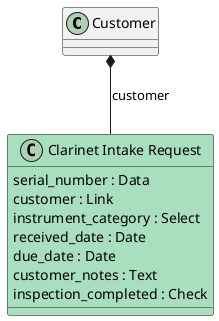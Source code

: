 @startuml
"Customer" *-- "Clarinet Intake Request" : customer
class "Clarinet Intake Request" #A9DFBF {
  serial_number : Data
  customer : Link
  instrument_category : Select
  received_date : Date
  due_date : Date
  customer_notes : Text
  inspection_completed : Check
}
@enduml